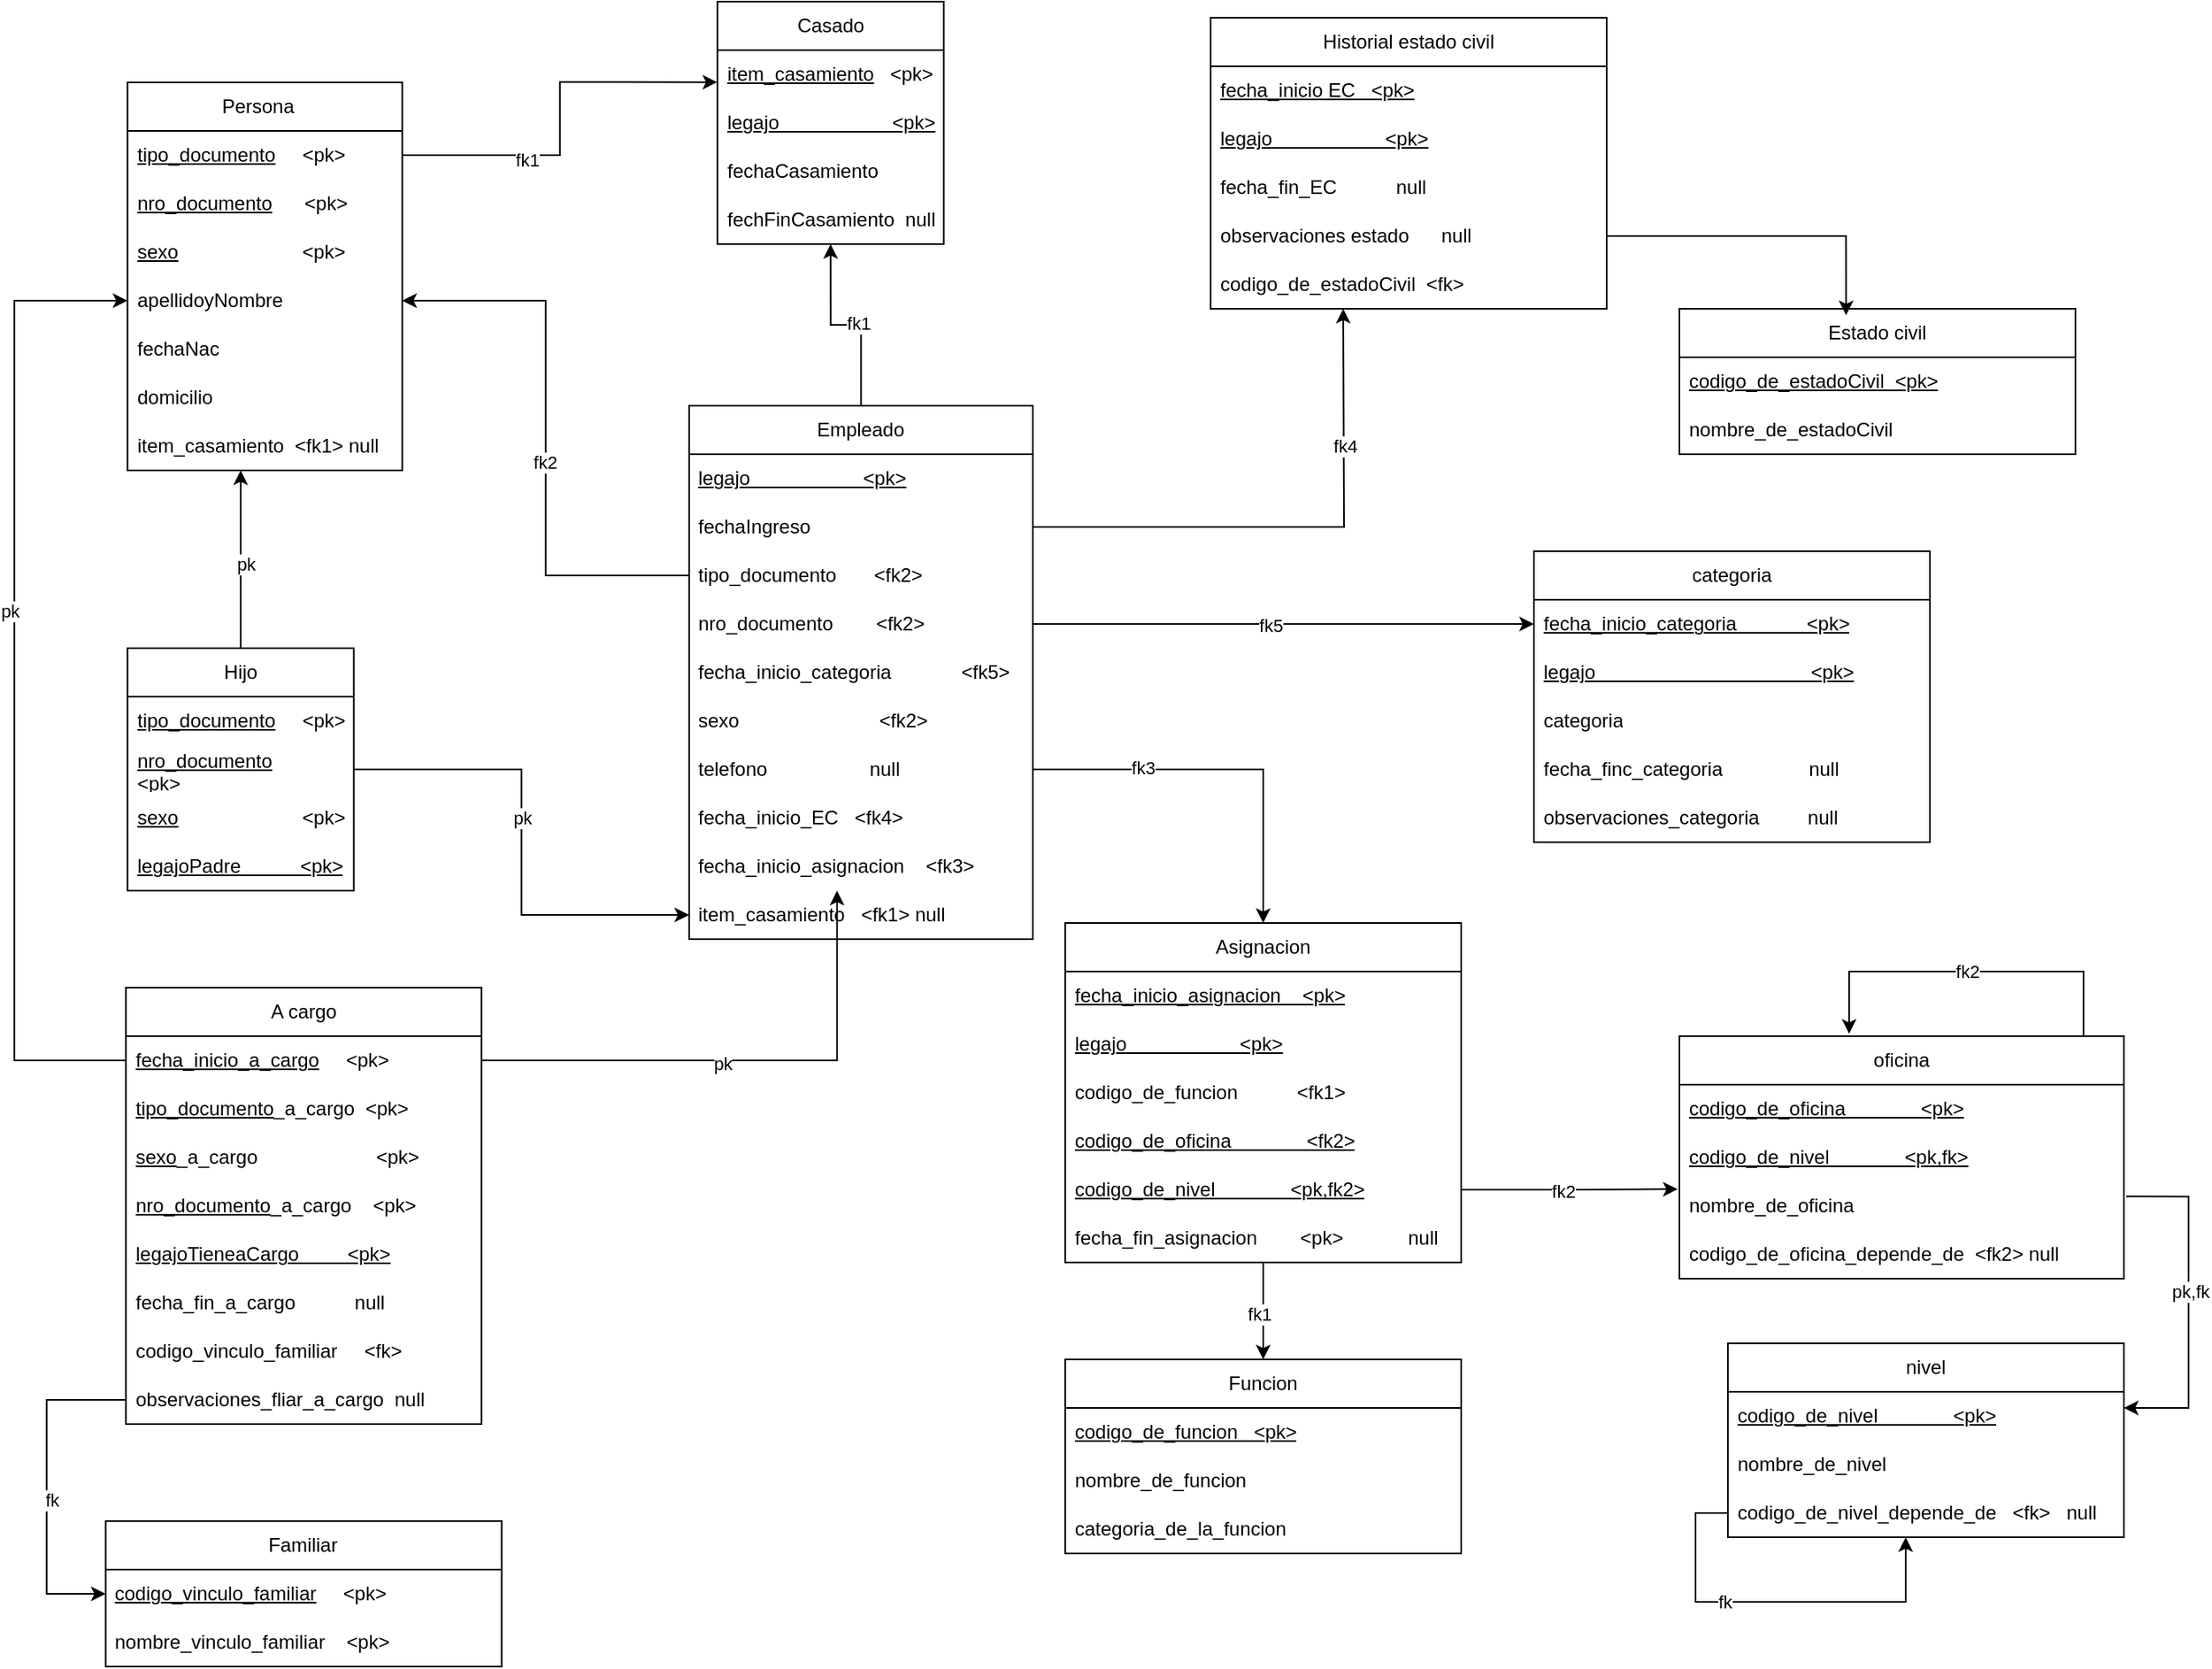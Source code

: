 <mxfile version="24.7.13">
  <diagram name="Page-1" id="v0zXEanvF7a8P_JJK8V0">
    <mxGraphModel dx="2696" dy="929" grid="1" gridSize="10" guides="1" tooltips="1" connect="1" arrows="1" fold="1" page="1" pageScale="1" pageWidth="850" pageHeight="1100" math="0" shadow="0">
      <root>
        <mxCell id="0" />
        <mxCell id="1" parent="0" />
        <mxCell id="VkgcLeewtbt2wePAkzue-2" value="Persona&lt;span style=&quot;white-space: pre;&quot;&gt;&#x9;&lt;/span&gt;" style="swimlane;fontStyle=0;childLayout=stackLayout;horizontal=1;startSize=30;horizontalStack=0;resizeParent=1;resizeParentMax=0;resizeLast=0;collapsible=1;marginBottom=0;whiteSpace=wrap;html=1;" vertex="1" parent="1">
          <mxGeometry x="-720.14" y="80" width="170" height="240" as="geometry" />
        </mxCell>
        <mxCell id="VkgcLeewtbt2wePAkzue-3" value="&lt;u&gt;tipo_documento&lt;/u&gt;&amp;nbsp;&amp;nbsp;&amp;nbsp;&amp;nbsp; &amp;lt;pk&amp;gt;" style="text;strokeColor=none;fillColor=none;align=left;verticalAlign=middle;spacingLeft=4;spacingRight=4;overflow=hidden;points=[[0,0.5],[1,0.5]];portConstraint=eastwest;rotatable=0;whiteSpace=wrap;html=1;" vertex="1" parent="VkgcLeewtbt2wePAkzue-2">
          <mxGeometry y="30" width="170" height="30" as="geometry" />
        </mxCell>
        <mxCell id="VkgcLeewtbt2wePAkzue-4" value="&lt;u&gt;nro_documento&lt;/u&gt;&amp;nbsp;&amp;nbsp;&amp;nbsp;&amp;nbsp;&amp;nbsp; &amp;lt;pk&amp;gt;" style="text;strokeColor=none;fillColor=none;align=left;verticalAlign=middle;spacingLeft=4;spacingRight=4;overflow=hidden;points=[[0,0.5],[1,0.5]];portConstraint=eastwest;rotatable=0;whiteSpace=wrap;html=1;" vertex="1" parent="VkgcLeewtbt2wePAkzue-2">
          <mxGeometry y="60" width="170" height="30" as="geometry" />
        </mxCell>
        <mxCell id="VkgcLeewtbt2wePAkzue-5" value="&lt;u&gt;sexo&lt;/u&gt;&amp;nbsp;&amp;nbsp;&amp;nbsp;&amp;nbsp;&amp;nbsp;&amp;nbsp;&amp;nbsp;&amp;nbsp;&amp;nbsp;&amp;nbsp;&amp;nbsp;&amp;nbsp;&amp;nbsp;&amp;nbsp;&amp;nbsp;&amp;nbsp;&amp;nbsp;&amp;nbsp;&amp;nbsp;&amp;nbsp;&amp;nbsp;&amp;nbsp; &amp;lt;pk&amp;gt;" style="text;strokeColor=none;fillColor=none;align=left;verticalAlign=middle;spacingLeft=4;spacingRight=4;overflow=hidden;points=[[0,0.5],[1,0.5]];portConstraint=eastwest;rotatable=0;whiteSpace=wrap;html=1;" vertex="1" parent="VkgcLeewtbt2wePAkzue-2">
          <mxGeometry y="90" width="170" height="30" as="geometry" />
        </mxCell>
        <mxCell id="VkgcLeewtbt2wePAkzue-6" value="apellidoyNombre" style="text;strokeColor=none;fillColor=none;align=left;verticalAlign=middle;spacingLeft=4;spacingRight=4;overflow=hidden;points=[[0,0.5],[1,0.5]];portConstraint=eastwest;rotatable=0;whiteSpace=wrap;html=1;" vertex="1" parent="VkgcLeewtbt2wePAkzue-2">
          <mxGeometry y="120" width="170" height="30" as="geometry" />
        </mxCell>
        <mxCell id="VkgcLeewtbt2wePAkzue-7" value="fechaNac" style="text;strokeColor=none;fillColor=none;align=left;verticalAlign=middle;spacingLeft=4;spacingRight=4;overflow=hidden;points=[[0,0.5],[1,0.5]];portConstraint=eastwest;rotatable=0;whiteSpace=wrap;html=1;" vertex="1" parent="VkgcLeewtbt2wePAkzue-2">
          <mxGeometry y="150" width="170" height="30" as="geometry" />
        </mxCell>
        <mxCell id="VkgcLeewtbt2wePAkzue-8" value="domicilio" style="text;strokeColor=none;fillColor=none;align=left;verticalAlign=middle;spacingLeft=4;spacingRight=4;overflow=hidden;points=[[0,0.5],[1,0.5]];portConstraint=eastwest;rotatable=0;whiteSpace=wrap;html=1;" vertex="1" parent="VkgcLeewtbt2wePAkzue-2">
          <mxGeometry y="180" width="170" height="30" as="geometry" />
        </mxCell>
        <mxCell id="VkgcLeewtbt2wePAkzue-16" value="item_casamiento&amp;nbsp; &amp;lt;fk1&amp;gt; null" style="text;strokeColor=none;fillColor=none;align=left;verticalAlign=middle;spacingLeft=4;spacingRight=4;overflow=hidden;points=[[0,0.5],[1,0.5]];portConstraint=eastwest;rotatable=0;whiteSpace=wrap;html=1;" vertex="1" parent="VkgcLeewtbt2wePAkzue-2">
          <mxGeometry y="210" width="170" height="30" as="geometry" />
        </mxCell>
        <mxCell id="VkgcLeewtbt2wePAkzue-9" value="Casado" style="swimlane;fontStyle=0;childLayout=stackLayout;horizontal=1;startSize=30;horizontalStack=0;resizeParent=1;resizeParentMax=0;resizeLast=0;collapsible=1;marginBottom=0;whiteSpace=wrap;html=1;" vertex="1" parent="1">
          <mxGeometry x="-355.14" y="30" width="140" height="150" as="geometry" />
        </mxCell>
        <mxCell id="VkgcLeewtbt2wePAkzue-10" value="&lt;u&gt;item_casamiento&lt;/u&gt;&amp;nbsp;&amp;nbsp; &amp;lt;pk&amp;gt;" style="text;strokeColor=none;fillColor=none;align=left;verticalAlign=middle;spacingLeft=4;spacingRight=4;overflow=hidden;points=[[0,0.5],[1,0.5]];portConstraint=eastwest;rotatable=0;whiteSpace=wrap;html=1;" vertex="1" parent="VkgcLeewtbt2wePAkzue-9">
          <mxGeometry y="30" width="140" height="30" as="geometry" />
        </mxCell>
        <mxCell id="VkgcLeewtbt2wePAkzue-49" value="&lt;u&gt;legajo &amp;nbsp; &amp;nbsp; &amp;nbsp; &amp;nbsp; &amp;nbsp; &amp;nbsp; &amp;nbsp; &amp;nbsp; &amp;nbsp; &amp;nbsp; &amp;lt;pk&amp;gt;&lt;/u&gt;" style="text;strokeColor=none;fillColor=none;align=left;verticalAlign=middle;spacingLeft=4;spacingRight=4;overflow=hidden;points=[[0,0.5],[1,0.5]];portConstraint=eastwest;rotatable=0;whiteSpace=wrap;html=1;" vertex="1" parent="VkgcLeewtbt2wePAkzue-9">
          <mxGeometry y="60" width="140" height="30" as="geometry" />
        </mxCell>
        <mxCell id="VkgcLeewtbt2wePAkzue-13" value="fechaCasamiento" style="text;strokeColor=none;fillColor=none;align=left;verticalAlign=middle;spacingLeft=4;spacingRight=4;overflow=hidden;points=[[0,0.5],[1,0.5]];portConstraint=eastwest;rotatable=0;whiteSpace=wrap;html=1;" vertex="1" parent="VkgcLeewtbt2wePAkzue-9">
          <mxGeometry y="90" width="140" height="30" as="geometry" />
        </mxCell>
        <mxCell id="VkgcLeewtbt2wePAkzue-15" value="fechFinCasamiento&amp;nbsp; null" style="text;strokeColor=none;fillColor=none;align=left;verticalAlign=middle;spacingLeft=4;spacingRight=4;overflow=hidden;points=[[0,0.5],[1,0.5]];portConstraint=eastwest;rotatable=0;whiteSpace=wrap;html=1;" vertex="1" parent="VkgcLeewtbt2wePAkzue-9">
          <mxGeometry y="120" width="140" height="30" as="geometry" />
        </mxCell>
        <mxCell id="VkgcLeewtbt2wePAkzue-17" style="edgeStyle=orthogonalEdgeStyle;rounded=0;orthogonalLoop=1;jettySize=auto;html=1;entryX=-0.001;entryY=0.661;entryDx=0;entryDy=0;entryPerimeter=0;" edge="1" parent="1" source="VkgcLeewtbt2wePAkzue-3" target="VkgcLeewtbt2wePAkzue-10">
          <mxGeometry relative="1" as="geometry" />
        </mxCell>
        <mxCell id="VkgcLeewtbt2wePAkzue-18" value="fk1" style="edgeLabel;html=1;align=center;verticalAlign=middle;resizable=0;points=[];" vertex="1" connectable="0" parent="VkgcLeewtbt2wePAkzue-17">
          <mxGeometry x="-0.362" y="-3" relative="1" as="geometry">
            <mxPoint as="offset" />
          </mxGeometry>
        </mxCell>
        <mxCell id="VkgcLeewtbt2wePAkzue-19" value="Empleado" style="swimlane;fontStyle=0;childLayout=stackLayout;horizontal=1;startSize=30;horizontalStack=0;resizeParent=1;resizeParentMax=0;resizeLast=0;collapsible=1;marginBottom=0;whiteSpace=wrap;html=1;" vertex="1" parent="1">
          <mxGeometry x="-372.64" y="280" width="212.64" height="330" as="geometry">
            <mxRectangle x="407.5" y="300" width="90" height="30" as="alternateBounds" />
          </mxGeometry>
        </mxCell>
        <mxCell id="VkgcLeewtbt2wePAkzue-20" value="&lt;u&gt;legajo &amp;nbsp; &amp;nbsp; &amp;nbsp; &amp;nbsp; &amp;nbsp; &amp;nbsp; &amp;nbsp; &amp;nbsp; &amp;nbsp; &amp;nbsp; &amp;lt;pk&amp;gt;&lt;/u&gt;" style="text;strokeColor=none;fillColor=none;align=left;verticalAlign=middle;spacingLeft=4;spacingRight=4;overflow=hidden;points=[[0,0.5],[1,0.5]];portConstraint=eastwest;rotatable=0;whiteSpace=wrap;html=1;" vertex="1" parent="VkgcLeewtbt2wePAkzue-19">
          <mxGeometry y="30" width="212.64" height="30" as="geometry" />
        </mxCell>
        <mxCell id="VkgcLeewtbt2wePAkzue-33" value="fechaIngreso" style="text;strokeColor=none;fillColor=none;align=left;verticalAlign=middle;spacingLeft=4;spacingRight=4;overflow=hidden;points=[[0,0.5],[1,0.5]];portConstraint=eastwest;rotatable=0;whiteSpace=wrap;html=1;" vertex="1" parent="VkgcLeewtbt2wePAkzue-19">
          <mxGeometry y="60" width="212.64" height="30" as="geometry" />
        </mxCell>
        <mxCell id="VkgcLeewtbt2wePAkzue-21" value="tipo_documento&amp;nbsp;&amp;nbsp;&amp;nbsp;&amp;nbsp;&amp;nbsp;&amp;nbsp; &amp;lt;fk2&amp;gt;" style="text;strokeColor=none;fillColor=none;align=left;verticalAlign=middle;spacingLeft=4;spacingRight=4;overflow=hidden;points=[[0,0.5],[1,0.5]];portConstraint=eastwest;rotatable=0;whiteSpace=wrap;html=1;" vertex="1" parent="VkgcLeewtbt2wePAkzue-19">
          <mxGeometry y="90" width="212.64" height="30" as="geometry" />
        </mxCell>
        <mxCell id="VkgcLeewtbt2wePAkzue-34" value="nro_documento&amp;nbsp; &amp;nbsp;&amp;nbsp;&amp;nbsp;&amp;nbsp;&amp;nbsp; &amp;lt;fk2&amp;gt;" style="text;strokeColor=none;fillColor=none;align=left;verticalAlign=middle;spacingLeft=4;spacingRight=4;overflow=hidden;points=[[0,0.5],[1,0.5]];portConstraint=eastwest;rotatable=0;whiteSpace=wrap;html=1;" vertex="1" parent="VkgcLeewtbt2wePAkzue-19">
          <mxGeometry y="120" width="212.64" height="30" as="geometry" />
        </mxCell>
        <mxCell id="VkgcLeewtbt2wePAkzue-111" value="fecha_inicio_categoria&amp;nbsp;&amp;nbsp;&amp;nbsp;&amp;nbsp;&amp;nbsp;&amp;nbsp;&amp;nbsp;&amp;nbsp;&amp;nbsp;&amp;nbsp;&amp;nbsp;&amp;nbsp; &amp;lt;fk5&amp;gt;" style="text;strokeColor=none;fillColor=none;align=left;verticalAlign=middle;spacingLeft=4;spacingRight=4;overflow=hidden;points=[[0,0.5],[1,0.5]];portConstraint=eastwest;rotatable=0;whiteSpace=wrap;html=1;" vertex="1" parent="VkgcLeewtbt2wePAkzue-19">
          <mxGeometry y="150" width="212.64" height="30" as="geometry" />
        </mxCell>
        <mxCell id="VkgcLeewtbt2wePAkzue-35" value="sexo &amp;nbsp; &amp;nbsp; &amp;nbsp; &amp;nbsp; &amp;nbsp; &amp;nbsp; &amp;nbsp; &amp;nbsp; &amp;nbsp; &amp;nbsp; &amp;nbsp;&amp;nbsp;&amp;nbsp;&amp;nbsp; &amp;lt;fk2&amp;gt;" style="text;strokeColor=none;fillColor=none;align=left;verticalAlign=middle;spacingLeft=4;spacingRight=4;overflow=hidden;points=[[0,0.5],[1,0.5]];portConstraint=eastwest;rotatable=0;whiteSpace=wrap;html=1;" vertex="1" parent="VkgcLeewtbt2wePAkzue-19">
          <mxGeometry y="180" width="212.64" height="30" as="geometry" />
        </mxCell>
        <mxCell id="VkgcLeewtbt2wePAkzue-22" value="telefono &amp;nbsp; &amp;nbsp; &amp;nbsp; &amp;nbsp; &amp;nbsp; &amp;nbsp; &amp;nbsp; &amp;nbsp;&amp;nbsp;&amp;nbsp; null" style="text;strokeColor=none;fillColor=none;align=left;verticalAlign=middle;spacingLeft=4;spacingRight=4;overflow=hidden;points=[[0,0.5],[1,0.5]];portConstraint=eastwest;rotatable=0;whiteSpace=wrap;html=1;" vertex="1" parent="VkgcLeewtbt2wePAkzue-19">
          <mxGeometry y="210" width="212.64" height="30" as="geometry" />
        </mxCell>
        <mxCell id="VkgcLeewtbt2wePAkzue-95" value="fecha_inicio_EC &amp;nbsp; &amp;lt;fk4&amp;gt;" style="text;strokeColor=none;fillColor=none;align=left;verticalAlign=middle;spacingLeft=4;spacingRight=4;overflow=hidden;points=[[0,0.5],[1,0.5]];portConstraint=eastwest;rotatable=0;whiteSpace=wrap;html=1;" vertex="1" parent="VkgcLeewtbt2wePAkzue-19">
          <mxGeometry y="240" width="212.64" height="30" as="geometry" />
        </mxCell>
        <mxCell id="VkgcLeewtbt2wePAkzue-77" value="fecha_inicio_asignacion &amp;nbsp;&amp;nbsp; &amp;lt;fk3&amp;gt;" style="text;strokeColor=none;fillColor=none;align=left;verticalAlign=middle;spacingLeft=4;spacingRight=4;overflow=hidden;points=[[0,0.5],[1,0.5]];portConstraint=eastwest;rotatable=0;whiteSpace=wrap;html=1;" vertex="1" parent="VkgcLeewtbt2wePAkzue-19">
          <mxGeometry y="270" width="212.64" height="30" as="geometry" />
        </mxCell>
        <mxCell id="VkgcLeewtbt2wePAkzue-28" value="item_casamiento&amp;nbsp;&amp;nbsp; &amp;lt;fk1&amp;gt; null" style="text;strokeColor=none;fillColor=none;align=left;verticalAlign=middle;spacingLeft=4;spacingRight=4;overflow=hidden;points=[[0,0.5],[1,0.5]];portConstraint=eastwest;rotatable=0;whiteSpace=wrap;html=1;" vertex="1" parent="VkgcLeewtbt2wePAkzue-19">
          <mxGeometry y="300" width="212.64" height="30" as="geometry" />
        </mxCell>
        <mxCell id="VkgcLeewtbt2wePAkzue-27" style="edgeStyle=orthogonalEdgeStyle;rounded=0;orthogonalLoop=1;jettySize=auto;html=1;entryX=0.5;entryY=1;entryDx=0;entryDy=0;entryPerimeter=0;" edge="1" parent="1" source="VkgcLeewtbt2wePAkzue-19" target="VkgcLeewtbt2wePAkzue-15">
          <mxGeometry relative="1" as="geometry" />
        </mxCell>
        <mxCell id="VkgcLeewtbt2wePAkzue-29" value="fk1" style="edgeLabel;html=1;align=center;verticalAlign=middle;resizable=0;points=[];" vertex="1" connectable="0" parent="VkgcLeewtbt2wePAkzue-27">
          <mxGeometry x="-0.127" y="-1" relative="1" as="geometry">
            <mxPoint as="offset" />
          </mxGeometry>
        </mxCell>
        <mxCell id="VkgcLeewtbt2wePAkzue-30" style="edgeStyle=orthogonalEdgeStyle;rounded=0;orthogonalLoop=1;jettySize=auto;html=1;entryX=1;entryY=0.5;entryDx=0;entryDy=0;" edge="1" parent="1" source="VkgcLeewtbt2wePAkzue-21" target="VkgcLeewtbt2wePAkzue-6">
          <mxGeometry relative="1" as="geometry" />
        </mxCell>
        <mxCell id="VkgcLeewtbt2wePAkzue-36" value="fk2" style="edgeLabel;html=1;align=center;verticalAlign=middle;resizable=0;points=[];" vertex="1" connectable="0" parent="VkgcLeewtbt2wePAkzue-30">
          <mxGeometry x="-0.086" y="1" relative="1" as="geometry">
            <mxPoint as="offset" />
          </mxGeometry>
        </mxCell>
        <mxCell id="VkgcLeewtbt2wePAkzue-37" value="Hijo" style="swimlane;fontStyle=0;childLayout=stackLayout;horizontal=1;startSize=30;horizontalStack=0;resizeParent=1;resizeParentMax=0;resizeLast=0;collapsible=1;marginBottom=0;whiteSpace=wrap;html=1;" vertex="1" parent="1">
          <mxGeometry x="-720.14" y="430" width="140" height="150" as="geometry" />
        </mxCell>
        <mxCell id="VkgcLeewtbt2wePAkzue-42" value="&lt;u&gt;tipo_documento&lt;/u&gt;&amp;nbsp;&amp;nbsp;&amp;nbsp;&amp;nbsp; &amp;lt;pk&amp;gt;" style="text;strokeColor=none;fillColor=none;align=left;verticalAlign=middle;spacingLeft=4;spacingRight=4;overflow=hidden;points=[[0,0.5],[1,0.5]];portConstraint=eastwest;rotatable=0;whiteSpace=wrap;html=1;" vertex="1" parent="VkgcLeewtbt2wePAkzue-37">
          <mxGeometry y="30" width="140" height="30" as="geometry" />
        </mxCell>
        <mxCell id="VkgcLeewtbt2wePAkzue-43" value="&lt;u&gt;nro_documento&lt;/u&gt;&amp;nbsp;&amp;nbsp;&amp;nbsp;&amp;nbsp;&amp;nbsp; &amp;lt;pk&amp;gt;" style="text;strokeColor=none;fillColor=none;align=left;verticalAlign=middle;spacingLeft=4;spacingRight=4;overflow=hidden;points=[[0,0.5],[1,0.5]];portConstraint=eastwest;rotatable=0;whiteSpace=wrap;html=1;" vertex="1" parent="VkgcLeewtbt2wePAkzue-37">
          <mxGeometry y="60" width="140" height="30" as="geometry" />
        </mxCell>
        <mxCell id="VkgcLeewtbt2wePAkzue-44" value="&lt;u&gt;sexo&lt;/u&gt;&amp;nbsp;&amp;nbsp;&amp;nbsp;&amp;nbsp;&amp;nbsp;&amp;nbsp;&amp;nbsp;&amp;nbsp;&amp;nbsp;&amp;nbsp;&amp;nbsp;&amp;nbsp;&amp;nbsp;&amp;nbsp;&amp;nbsp;&amp;nbsp;&amp;nbsp;&amp;nbsp;&amp;nbsp;&amp;nbsp;&amp;nbsp;&amp;nbsp; &amp;lt;pk&amp;gt;" style="text;strokeColor=none;fillColor=none;align=left;verticalAlign=middle;spacingLeft=4;spacingRight=4;overflow=hidden;points=[[0,0.5],[1,0.5]];portConstraint=eastwest;rotatable=0;whiteSpace=wrap;html=1;" vertex="1" parent="VkgcLeewtbt2wePAkzue-37">
          <mxGeometry y="90" width="140" height="30" as="geometry" />
        </mxCell>
        <mxCell id="VkgcLeewtbt2wePAkzue-41" value="&lt;u&gt;legajoPadre&amp;nbsp; &amp;nbsp; &amp;nbsp; &amp;nbsp;&amp;nbsp; &amp;nbsp; &amp;lt;pk&amp;gt;&lt;/u&gt;" style="text;strokeColor=none;fillColor=none;align=left;verticalAlign=middle;spacingLeft=4;spacingRight=4;overflow=hidden;points=[[0,0.5],[1,0.5]];portConstraint=eastwest;rotatable=0;whiteSpace=wrap;html=1;" vertex="1" parent="VkgcLeewtbt2wePAkzue-37">
          <mxGeometry y="120" width="140" height="30" as="geometry" />
        </mxCell>
        <mxCell id="VkgcLeewtbt2wePAkzue-45" style="edgeStyle=orthogonalEdgeStyle;rounded=0;orthogonalLoop=1;jettySize=auto;html=1;entryX=0.412;entryY=1;entryDx=0;entryDy=0;entryPerimeter=0;" edge="1" parent="1" source="VkgcLeewtbt2wePAkzue-37" target="VkgcLeewtbt2wePAkzue-16">
          <mxGeometry relative="1" as="geometry" />
        </mxCell>
        <mxCell id="VkgcLeewtbt2wePAkzue-48" value="pk" style="edgeLabel;html=1;align=center;verticalAlign=middle;resizable=0;points=[];" vertex="1" connectable="0" parent="VkgcLeewtbt2wePAkzue-45">
          <mxGeometry x="-0.05" y="-3" relative="1" as="geometry">
            <mxPoint as="offset" />
          </mxGeometry>
        </mxCell>
        <mxCell id="VkgcLeewtbt2wePAkzue-46" style="edgeStyle=orthogonalEdgeStyle;rounded=0;orthogonalLoop=1;jettySize=auto;html=1;entryX=0;entryY=0.5;entryDx=0;entryDy=0;" edge="1" parent="1" source="VkgcLeewtbt2wePAkzue-43" target="VkgcLeewtbt2wePAkzue-28">
          <mxGeometry relative="1" as="geometry" />
        </mxCell>
        <mxCell id="VkgcLeewtbt2wePAkzue-47" value="pk" style="edgeLabel;html=1;align=center;verticalAlign=middle;resizable=0;points=[];" vertex="1" connectable="0" parent="VkgcLeewtbt2wePAkzue-46">
          <mxGeometry x="-0.102" relative="1" as="geometry">
            <mxPoint as="offset" />
          </mxGeometry>
        </mxCell>
        <mxCell id="VkgcLeewtbt2wePAkzue-50" value="A cargo" style="swimlane;fontStyle=0;childLayout=stackLayout;horizontal=1;startSize=30;horizontalStack=0;resizeParent=1;resizeParentMax=0;resizeLast=0;collapsible=1;marginBottom=0;whiteSpace=wrap;html=1;" vertex="1" parent="1">
          <mxGeometry x="-721.14" y="640" width="220" height="270" as="geometry" />
        </mxCell>
        <mxCell id="VkgcLeewtbt2wePAkzue-51" value="&lt;u&gt;fecha_inicio_a_cargo&lt;/u&gt;&amp;nbsp;&amp;nbsp;&amp;nbsp;&amp;nbsp; &amp;lt;pk&amp;gt;" style="text;strokeColor=none;fillColor=none;align=left;verticalAlign=middle;spacingLeft=4;spacingRight=4;overflow=hidden;points=[[0,0.5],[1,0.5]];portConstraint=eastwest;rotatable=0;whiteSpace=wrap;html=1;" vertex="1" parent="VkgcLeewtbt2wePAkzue-50">
          <mxGeometry y="30" width="220" height="30" as="geometry" />
        </mxCell>
        <mxCell id="VkgcLeewtbt2wePAkzue-55" value="&lt;u&gt;tipo_documento&lt;/u&gt;_a_cargo&amp;nbsp; &amp;lt;pk&amp;gt;" style="text;strokeColor=none;fillColor=none;align=left;verticalAlign=middle;spacingLeft=4;spacingRight=4;overflow=hidden;points=[[0,0.5],[1,0.5]];portConstraint=eastwest;rotatable=0;whiteSpace=wrap;html=1;" vertex="1" parent="VkgcLeewtbt2wePAkzue-50">
          <mxGeometry y="60" width="220" height="30" as="geometry" />
        </mxCell>
        <mxCell id="VkgcLeewtbt2wePAkzue-57" value="&lt;u&gt;sexo&lt;/u&gt;_a_cargo&amp;nbsp;&amp;nbsp;&amp;nbsp;&amp;nbsp;&amp;nbsp;&amp;nbsp;&amp;nbsp;&amp;nbsp;&amp;nbsp;&amp;nbsp;&amp;nbsp;&amp;nbsp;&amp;nbsp;&amp;nbsp;&amp;nbsp;&amp;nbsp;&amp;nbsp;&amp;nbsp;&amp;nbsp;&amp;nbsp;&amp;nbsp; &amp;lt;pk&amp;gt;" style="text;strokeColor=none;fillColor=none;align=left;verticalAlign=middle;spacingLeft=4;spacingRight=4;overflow=hidden;points=[[0,0.5],[1,0.5]];portConstraint=eastwest;rotatable=0;whiteSpace=wrap;html=1;" vertex="1" parent="VkgcLeewtbt2wePAkzue-50">
          <mxGeometry y="90" width="220" height="30" as="geometry" />
        </mxCell>
        <mxCell id="VkgcLeewtbt2wePAkzue-56" value="&lt;u&gt;nro_documento&lt;/u&gt;_a_cargo&amp;nbsp;&amp;nbsp;&amp;nbsp; &amp;lt;pk&amp;gt;" style="text;strokeColor=none;fillColor=none;align=left;verticalAlign=middle;spacingLeft=4;spacingRight=4;overflow=hidden;points=[[0,0.5],[1,0.5]];portConstraint=eastwest;rotatable=0;whiteSpace=wrap;html=1;" vertex="1" parent="VkgcLeewtbt2wePAkzue-50">
          <mxGeometry y="120" width="220" height="30" as="geometry" />
        </mxCell>
        <mxCell id="VkgcLeewtbt2wePAkzue-61" value="&lt;u&gt;legajoTieneaCargo&amp;nbsp;&amp;nbsp; &amp;nbsp; &amp;nbsp; &amp;nbsp; &amp;lt;pk&amp;gt;&lt;/u&gt;" style="text;strokeColor=none;fillColor=none;align=left;verticalAlign=middle;spacingLeft=4;spacingRight=4;overflow=hidden;points=[[0,0.5],[1,0.5]];portConstraint=eastwest;rotatable=0;whiteSpace=wrap;html=1;" vertex="1" parent="VkgcLeewtbt2wePAkzue-50">
          <mxGeometry y="150" width="220" height="30" as="geometry" />
        </mxCell>
        <mxCell id="VkgcLeewtbt2wePAkzue-53" value="fecha_fin_a_cargo&amp;nbsp;&amp;nbsp;&amp;nbsp;&amp;nbsp;&amp;nbsp;&amp;nbsp;&amp;nbsp;&amp;nbsp;&amp;nbsp;&amp;nbsp; null" style="text;strokeColor=none;fillColor=none;align=left;verticalAlign=middle;spacingLeft=4;spacingRight=4;overflow=hidden;points=[[0,0.5],[1,0.5]];portConstraint=eastwest;rotatable=0;whiteSpace=wrap;html=1;" vertex="1" parent="VkgcLeewtbt2wePAkzue-50">
          <mxGeometry y="180" width="220" height="30" as="geometry" />
        </mxCell>
        <mxCell id="VkgcLeewtbt2wePAkzue-69" value="codigo_vinculo_familiar &amp;nbsp;&amp;nbsp;&amp;nbsp; &amp;lt;fk&amp;gt;" style="text;strokeColor=none;fillColor=none;align=left;verticalAlign=middle;spacingLeft=4;spacingRight=4;overflow=hidden;points=[[0,0.5],[1,0.5]];portConstraint=eastwest;rotatable=0;whiteSpace=wrap;html=1;" vertex="1" parent="VkgcLeewtbt2wePAkzue-50">
          <mxGeometry y="210" width="220" height="30" as="geometry" />
        </mxCell>
        <mxCell id="VkgcLeewtbt2wePAkzue-54" value="observaciones_fliar_a_cargo&amp;nbsp; null" style="text;strokeColor=none;fillColor=none;align=left;verticalAlign=middle;spacingLeft=4;spacingRight=4;overflow=hidden;points=[[0,0.5],[1,0.5]];portConstraint=eastwest;rotatable=0;whiteSpace=wrap;html=1;" vertex="1" parent="VkgcLeewtbt2wePAkzue-50">
          <mxGeometry y="240" width="220" height="30" as="geometry" />
        </mxCell>
        <mxCell id="VkgcLeewtbt2wePAkzue-58" style="edgeStyle=orthogonalEdgeStyle;rounded=0;orthogonalLoop=1;jettySize=auto;html=1;entryX=0;entryY=0.5;entryDx=0;entryDy=0;" edge="1" parent="1" source="VkgcLeewtbt2wePAkzue-51" target="VkgcLeewtbt2wePAkzue-6">
          <mxGeometry relative="1" as="geometry">
            <Array as="points">
              <mxPoint x="-790.14" y="685" />
              <mxPoint x="-790.14" y="215" />
            </Array>
          </mxGeometry>
        </mxCell>
        <mxCell id="VkgcLeewtbt2wePAkzue-59" value="pk" style="edgeLabel;html=1;align=center;verticalAlign=middle;resizable=0;points=[];" vertex="1" connectable="0" parent="VkgcLeewtbt2wePAkzue-58">
          <mxGeometry x="0.141" y="3" relative="1" as="geometry">
            <mxPoint as="offset" />
          </mxGeometry>
        </mxCell>
        <mxCell id="VkgcLeewtbt2wePAkzue-63" value="Familiar" style="swimlane;fontStyle=0;childLayout=stackLayout;horizontal=1;startSize=30;horizontalStack=0;resizeParent=1;resizeParentMax=0;resizeLast=0;collapsible=1;marginBottom=0;whiteSpace=wrap;html=1;" vertex="1" parent="1">
          <mxGeometry x="-733.64" y="970" width="245" height="90" as="geometry" />
        </mxCell>
        <mxCell id="VkgcLeewtbt2wePAkzue-68" value="&lt;u&gt;codigo_vinculo_familiar&lt;/u&gt; &amp;nbsp;&amp;nbsp;&amp;nbsp; &amp;lt;pk&amp;gt;" style="text;strokeColor=none;fillColor=none;align=left;verticalAlign=middle;spacingLeft=4;spacingRight=4;overflow=hidden;points=[[0,0.5],[1,0.5]];portConstraint=eastwest;rotatable=0;whiteSpace=wrap;html=1;" vertex="1" parent="VkgcLeewtbt2wePAkzue-63">
          <mxGeometry y="30" width="245" height="30" as="geometry" />
        </mxCell>
        <mxCell id="VkgcLeewtbt2wePAkzue-64" value="nombre_vinculo_familiar &amp;nbsp;&amp;nbsp; &amp;lt;pk&amp;gt;" style="text;strokeColor=none;fillColor=none;align=left;verticalAlign=middle;spacingLeft=4;spacingRight=4;overflow=hidden;points=[[0,0.5],[1,0.5]];portConstraint=eastwest;rotatable=0;whiteSpace=wrap;html=1;" vertex="1" parent="VkgcLeewtbt2wePAkzue-63">
          <mxGeometry y="60" width="245" height="30" as="geometry" />
        </mxCell>
        <mxCell id="VkgcLeewtbt2wePAkzue-70" style="edgeStyle=orthogonalEdgeStyle;rounded=0;orthogonalLoop=1;jettySize=auto;html=1;entryX=0;entryY=0.5;entryDx=0;entryDy=0;" edge="1" parent="1" source="VkgcLeewtbt2wePAkzue-54" target="VkgcLeewtbt2wePAkzue-68">
          <mxGeometry relative="1" as="geometry">
            <Array as="points">
              <mxPoint x="-770.14" y="895" />
              <mxPoint x="-770.14" y="1015" />
            </Array>
          </mxGeometry>
        </mxCell>
        <mxCell id="VkgcLeewtbt2wePAkzue-71" value="fk" style="edgeLabel;html=1;align=center;verticalAlign=middle;resizable=0;points=[];" vertex="1" connectable="0" parent="VkgcLeewtbt2wePAkzue-70">
          <mxGeometry x="0.08" y="3" relative="1" as="geometry">
            <mxPoint as="offset" />
          </mxGeometry>
        </mxCell>
        <mxCell id="VkgcLeewtbt2wePAkzue-72" value="Asignacion" style="swimlane;fontStyle=0;childLayout=stackLayout;horizontal=1;startSize=30;horizontalStack=0;resizeParent=1;resizeParentMax=0;resizeLast=0;collapsible=1;marginBottom=0;whiteSpace=wrap;html=1;" vertex="1" parent="1">
          <mxGeometry x="-140" y="600" width="245" height="210" as="geometry" />
        </mxCell>
        <mxCell id="VkgcLeewtbt2wePAkzue-73" value="&lt;u&gt;fecha_inicio_asignacion &amp;nbsp;&amp;nbsp; &amp;lt;pk&amp;gt;&lt;/u&gt;" style="text;strokeColor=none;fillColor=none;align=left;verticalAlign=middle;spacingLeft=4;spacingRight=4;overflow=hidden;points=[[0,0.5],[1,0.5]];portConstraint=eastwest;rotatable=0;whiteSpace=wrap;html=1;" vertex="1" parent="VkgcLeewtbt2wePAkzue-72">
          <mxGeometry y="30" width="245" height="30" as="geometry" />
        </mxCell>
        <mxCell id="VkgcLeewtbt2wePAkzue-78" value="&lt;u&gt;legajo &amp;nbsp; &amp;nbsp; &amp;nbsp; &amp;nbsp; &amp;nbsp; &amp;nbsp; &amp;nbsp; &amp;nbsp; &amp;nbsp; &amp;nbsp; &amp;lt;pk&amp;gt;&lt;/u&gt;" style="text;strokeColor=none;fillColor=none;align=left;verticalAlign=middle;spacingLeft=4;spacingRight=4;overflow=hidden;points=[[0,0.5],[1,0.5]];portConstraint=eastwest;rotatable=0;whiteSpace=wrap;html=1;" vertex="1" parent="VkgcLeewtbt2wePAkzue-72">
          <mxGeometry y="60" width="245" height="30" as="geometry" />
        </mxCell>
        <mxCell id="VkgcLeewtbt2wePAkzue-88" value="codigo_de_funcion &amp;nbsp;&amp;nbsp;&amp;nbsp;&amp;nbsp;&amp;nbsp;&amp;nbsp;&amp;nbsp;&amp;nbsp;&amp;nbsp; &amp;lt;fk1&amp;gt;" style="text;strokeColor=none;fillColor=none;align=left;verticalAlign=middle;spacingLeft=4;spacingRight=4;overflow=hidden;points=[[0,0.5],[1,0.5]];portConstraint=eastwest;rotatable=0;whiteSpace=wrap;html=1;" vertex="1" parent="VkgcLeewtbt2wePAkzue-72">
          <mxGeometry y="90" width="245" height="30" as="geometry" />
        </mxCell>
        <mxCell id="VkgcLeewtbt2wePAkzue-129" value="&lt;u&gt;codigo_de_oficina&amp;nbsp;&amp;nbsp;&amp;nbsp;&amp;nbsp;&amp;nbsp;&amp;nbsp;&amp;nbsp;&amp;nbsp;&amp;nbsp;&amp;nbsp;&amp;nbsp;&amp;nbsp;&amp;nbsp; &amp;lt;fk2&amp;gt;&lt;br&gt;&lt;/u&gt;" style="text;strokeColor=none;fillColor=none;align=left;verticalAlign=middle;spacingLeft=4;spacingRight=4;overflow=hidden;points=[[0,0.5],[1,0.5]];portConstraint=eastwest;rotatable=0;whiteSpace=wrap;html=1;" vertex="1" parent="VkgcLeewtbt2wePAkzue-72">
          <mxGeometry y="120" width="245" height="30" as="geometry" />
        </mxCell>
        <mxCell id="VkgcLeewtbt2wePAkzue-130" value="&lt;u&gt;codigo_de_nivel &amp;nbsp;&amp;nbsp;&amp;nbsp;&amp;nbsp;&amp;nbsp;&amp;nbsp;&amp;nbsp;&amp;nbsp;&amp;nbsp;&amp;nbsp;&amp;nbsp;&amp;nbsp; &amp;lt;pk,fk2&amp;gt;&lt;br&gt;&lt;/u&gt;" style="text;strokeColor=none;fillColor=none;align=left;verticalAlign=middle;spacingLeft=4;spacingRight=4;overflow=hidden;points=[[0,0.5],[1,0.5]];portConstraint=eastwest;rotatable=0;whiteSpace=wrap;html=1;" vertex="1" parent="VkgcLeewtbt2wePAkzue-72">
          <mxGeometry y="150" width="245" height="30" as="geometry" />
        </mxCell>
        <mxCell id="VkgcLeewtbt2wePAkzue-74" value="fecha_fin_asignacion &amp;nbsp; &amp;nbsp; &amp;nbsp;&amp;nbsp; &amp;lt;pk&amp;gt;&amp;nbsp;&amp;nbsp;&amp;nbsp;&amp;nbsp;&amp;nbsp;&amp;nbsp;&amp;nbsp;&amp;nbsp;&amp;nbsp;&amp;nbsp;&amp;nbsp; null" style="text;strokeColor=none;fillColor=none;align=left;verticalAlign=middle;spacingLeft=4;spacingRight=4;overflow=hidden;points=[[0,0.5],[1,0.5]];portConstraint=eastwest;rotatable=0;whiteSpace=wrap;html=1;" vertex="1" parent="VkgcLeewtbt2wePAkzue-72">
          <mxGeometry y="180" width="245" height="30" as="geometry" />
        </mxCell>
        <mxCell id="VkgcLeewtbt2wePAkzue-75" style="edgeStyle=orthogonalEdgeStyle;rounded=0;orthogonalLoop=1;jettySize=auto;html=1;" edge="1" parent="1" source="VkgcLeewtbt2wePAkzue-22" target="VkgcLeewtbt2wePAkzue-72">
          <mxGeometry relative="1" as="geometry" />
        </mxCell>
        <mxCell id="VkgcLeewtbt2wePAkzue-76" value="fk3" style="edgeLabel;html=1;align=center;verticalAlign=middle;resizable=0;points=[];" vertex="1" connectable="0" parent="VkgcLeewtbt2wePAkzue-75">
          <mxGeometry x="-0.423" y="1" relative="1" as="geometry">
            <mxPoint x="-1" as="offset" />
          </mxGeometry>
        </mxCell>
        <mxCell id="VkgcLeewtbt2wePAkzue-80" value="Funcion" style="swimlane;fontStyle=0;childLayout=stackLayout;horizontal=1;startSize=30;horizontalStack=0;resizeParent=1;resizeParentMax=0;resizeLast=0;collapsible=1;marginBottom=0;whiteSpace=wrap;html=1;" vertex="1" parent="1">
          <mxGeometry x="-140" y="870" width="245" height="120" as="geometry" />
        </mxCell>
        <mxCell id="VkgcLeewtbt2wePAkzue-81" value="&lt;u&gt;codigo_de_funcion &amp;nbsp; &amp;lt;pk&amp;gt;&lt;/u&gt;" style="text;strokeColor=none;fillColor=none;align=left;verticalAlign=middle;spacingLeft=4;spacingRight=4;overflow=hidden;points=[[0,0.5],[1,0.5]];portConstraint=eastwest;rotatable=0;whiteSpace=wrap;html=1;" vertex="1" parent="VkgcLeewtbt2wePAkzue-80">
          <mxGeometry y="30" width="245" height="30" as="geometry" />
        </mxCell>
        <mxCell id="VkgcLeewtbt2wePAkzue-83" value="nombre_de_funcion &amp;nbsp; &amp;nbsp; &amp;nbsp;&amp;nbsp; " style="text;strokeColor=none;fillColor=none;align=left;verticalAlign=middle;spacingLeft=4;spacingRight=4;overflow=hidden;points=[[0,0.5],[1,0.5]];portConstraint=eastwest;rotatable=0;whiteSpace=wrap;html=1;" vertex="1" parent="VkgcLeewtbt2wePAkzue-80">
          <mxGeometry y="60" width="245" height="30" as="geometry" />
        </mxCell>
        <mxCell id="VkgcLeewtbt2wePAkzue-84" value="categoria_de_la_funcion" style="text;strokeColor=none;fillColor=none;align=left;verticalAlign=middle;spacingLeft=4;spacingRight=4;overflow=hidden;points=[[0,0.5],[1,0.5]];portConstraint=eastwest;rotatable=0;whiteSpace=wrap;html=1;" vertex="1" parent="VkgcLeewtbt2wePAkzue-80">
          <mxGeometry y="90" width="245" height="30" as="geometry" />
        </mxCell>
        <mxCell id="VkgcLeewtbt2wePAkzue-89" style="edgeStyle=orthogonalEdgeStyle;rounded=0;orthogonalLoop=1;jettySize=auto;html=1;entryX=0.5;entryY=0;entryDx=0;entryDy=0;" edge="1" parent="1" source="VkgcLeewtbt2wePAkzue-72" target="VkgcLeewtbt2wePAkzue-80">
          <mxGeometry relative="1" as="geometry" />
        </mxCell>
        <mxCell id="VkgcLeewtbt2wePAkzue-90" value="fk1" style="edgeLabel;html=1;align=center;verticalAlign=middle;resizable=0;points=[];" vertex="1" connectable="0" parent="VkgcLeewtbt2wePAkzue-89">
          <mxGeometry x="0.067" y="-3" relative="1" as="geometry">
            <mxPoint as="offset" />
          </mxGeometry>
        </mxCell>
        <mxCell id="VkgcLeewtbt2wePAkzue-91" value="Historial estado civil" style="swimlane;fontStyle=0;childLayout=stackLayout;horizontal=1;startSize=30;horizontalStack=0;resizeParent=1;resizeParentMax=0;resizeLast=0;collapsible=1;marginBottom=0;whiteSpace=wrap;html=1;" vertex="1" parent="1">
          <mxGeometry x="-50" y="40" width="245" height="180" as="geometry" />
        </mxCell>
        <mxCell id="VkgcLeewtbt2wePAkzue-92" value="&lt;u&gt;fecha_inicio EC &amp;nbsp; &amp;lt;pk&amp;gt;&lt;/u&gt;" style="text;strokeColor=none;fillColor=none;align=left;verticalAlign=middle;spacingLeft=4;spacingRight=4;overflow=hidden;points=[[0,0.5],[1,0.5]];portConstraint=eastwest;rotatable=0;whiteSpace=wrap;html=1;" vertex="1" parent="VkgcLeewtbt2wePAkzue-91">
          <mxGeometry y="30" width="245" height="30" as="geometry" />
        </mxCell>
        <mxCell id="VkgcLeewtbt2wePAkzue-98" value="&lt;u&gt;legajo &amp;nbsp; &amp;nbsp; &amp;nbsp; &amp;nbsp; &amp;nbsp; &amp;nbsp; &amp;nbsp; &amp;nbsp; &amp;nbsp; &amp;nbsp; &amp;lt;pk&amp;gt;&lt;/u&gt;" style="text;strokeColor=none;fillColor=none;align=left;verticalAlign=middle;spacingLeft=4;spacingRight=4;overflow=hidden;points=[[0,0.5],[1,0.5]];portConstraint=eastwest;rotatable=0;whiteSpace=wrap;html=1;" vertex="1" parent="VkgcLeewtbt2wePAkzue-91">
          <mxGeometry y="60" width="245" height="30" as="geometry" />
        </mxCell>
        <mxCell id="VkgcLeewtbt2wePAkzue-93" value="fecha_fin_EC&amp;nbsp;&amp;nbsp;&amp;nbsp;&amp;nbsp;&amp;nbsp;&amp;nbsp;&amp;nbsp;&amp;nbsp;&amp;nbsp;&amp;nbsp; null" style="text;strokeColor=none;fillColor=none;align=left;verticalAlign=middle;spacingLeft=4;spacingRight=4;overflow=hidden;points=[[0,0.5],[1,0.5]];portConstraint=eastwest;rotatable=0;whiteSpace=wrap;html=1;" vertex="1" parent="VkgcLeewtbt2wePAkzue-91">
          <mxGeometry y="90" width="245" height="30" as="geometry" />
        </mxCell>
        <mxCell id="VkgcLeewtbt2wePAkzue-94" value="&lt;div&gt;observaciones estado&amp;nbsp;&amp;nbsp;&amp;nbsp;&amp;nbsp;&amp;nbsp; null&lt;/div&gt;" style="text;strokeColor=none;fillColor=none;align=left;verticalAlign=middle;spacingLeft=4;spacingRight=4;overflow=hidden;points=[[0,0.5],[1,0.5]];portConstraint=eastwest;rotatable=0;whiteSpace=wrap;html=1;" vertex="1" parent="VkgcLeewtbt2wePAkzue-91">
          <mxGeometry y="120" width="245" height="30" as="geometry" />
        </mxCell>
        <mxCell id="VkgcLeewtbt2wePAkzue-103" value="codigo_de_estadoCivil&amp;nbsp; &amp;lt;fk&amp;gt;" style="text;strokeColor=none;fillColor=none;align=left;verticalAlign=middle;spacingLeft=4;spacingRight=4;overflow=hidden;points=[[0,0.5],[1,0.5]];portConstraint=eastwest;rotatable=0;whiteSpace=wrap;html=1;" vertex="1" parent="VkgcLeewtbt2wePAkzue-91">
          <mxGeometry y="150" width="245" height="30" as="geometry" />
        </mxCell>
        <mxCell id="VkgcLeewtbt2wePAkzue-96" style="edgeStyle=orthogonalEdgeStyle;rounded=0;orthogonalLoop=1;jettySize=auto;html=1;" edge="1" parent="1" source="VkgcLeewtbt2wePAkzue-33">
          <mxGeometry relative="1" as="geometry">
            <mxPoint x="32" y="220" as="targetPoint" />
          </mxGeometry>
        </mxCell>
        <mxCell id="VkgcLeewtbt2wePAkzue-97" value="fk4" style="edgeLabel;html=1;align=center;verticalAlign=middle;resizable=0;points=[];" vertex="1" connectable="0" parent="VkgcLeewtbt2wePAkzue-96">
          <mxGeometry x="0.483" relative="1" as="geometry">
            <mxPoint as="offset" />
          </mxGeometry>
        </mxCell>
        <mxCell id="VkgcLeewtbt2wePAkzue-99" value="Estado civil" style="swimlane;fontStyle=0;childLayout=stackLayout;horizontal=1;startSize=30;horizontalStack=0;resizeParent=1;resizeParentMax=0;resizeLast=0;collapsible=1;marginBottom=0;whiteSpace=wrap;html=1;" vertex="1" parent="1">
          <mxGeometry x="240" y="220" width="245" height="90" as="geometry" />
        </mxCell>
        <mxCell id="VkgcLeewtbt2wePAkzue-100" value="&lt;u&gt;codigo_de_estadoCivil&amp;nbsp; &amp;lt;pk&amp;gt;&lt;/u&gt;" style="text;strokeColor=none;fillColor=none;align=left;verticalAlign=middle;spacingLeft=4;spacingRight=4;overflow=hidden;points=[[0,0.5],[1,0.5]];portConstraint=eastwest;rotatable=0;whiteSpace=wrap;html=1;" vertex="1" parent="VkgcLeewtbt2wePAkzue-99">
          <mxGeometry y="30" width="245" height="30" as="geometry" />
        </mxCell>
        <mxCell id="VkgcLeewtbt2wePAkzue-101" value="nombre_de_estadoCivil" style="text;strokeColor=none;fillColor=none;align=left;verticalAlign=middle;spacingLeft=4;spacingRight=4;overflow=hidden;points=[[0,0.5],[1,0.5]];portConstraint=eastwest;rotatable=0;whiteSpace=wrap;html=1;" vertex="1" parent="VkgcLeewtbt2wePAkzue-99">
          <mxGeometry y="60" width="245" height="30" as="geometry" />
        </mxCell>
        <mxCell id="VkgcLeewtbt2wePAkzue-104" style="edgeStyle=orthogonalEdgeStyle;rounded=0;orthogonalLoop=1;jettySize=auto;html=1;entryX=0.421;entryY=0.044;entryDx=0;entryDy=0;entryPerimeter=0;" edge="1" parent="1" source="VkgcLeewtbt2wePAkzue-94" target="VkgcLeewtbt2wePAkzue-99">
          <mxGeometry relative="1" as="geometry" />
        </mxCell>
        <mxCell id="VkgcLeewtbt2wePAkzue-60" style="edgeStyle=orthogonalEdgeStyle;rounded=0;orthogonalLoop=1;jettySize=auto;html=1;" edge="1" parent="1" source="VkgcLeewtbt2wePAkzue-51">
          <mxGeometry relative="1" as="geometry">
            <mxPoint x="-281" y="580" as="targetPoint" />
            <Array as="points">
              <mxPoint x="-281.14" y="685" />
              <mxPoint x="-281.14" y="580" />
            </Array>
          </mxGeometry>
        </mxCell>
        <mxCell id="VkgcLeewtbt2wePAkzue-62" value="pk" style="edgeLabel;html=1;align=center;verticalAlign=middle;resizable=0;points=[];" vertex="1" connectable="0" parent="VkgcLeewtbt2wePAkzue-60">
          <mxGeometry x="-0.084" y="-2" relative="1" as="geometry">
            <mxPoint as="offset" />
          </mxGeometry>
        </mxCell>
        <mxCell id="VkgcLeewtbt2wePAkzue-105" value="categoria" style="swimlane;fontStyle=0;childLayout=stackLayout;horizontal=1;startSize=30;horizontalStack=0;resizeParent=1;resizeParentMax=0;resizeLast=0;collapsible=1;marginBottom=0;whiteSpace=wrap;html=1;" vertex="1" parent="1">
          <mxGeometry x="150" y="370" width="245" height="180" as="geometry" />
        </mxCell>
        <mxCell id="VkgcLeewtbt2wePAkzue-106" value="&lt;u&gt;fecha_inicio_categoria&amp;nbsp;&amp;nbsp;&amp;nbsp;&amp;nbsp;&amp;nbsp;&amp;nbsp;&amp;nbsp;&amp;nbsp;&amp;nbsp;&amp;nbsp;&amp;nbsp;&amp;nbsp; &amp;lt;pk&amp;gt;&lt;/u&gt;" style="text;strokeColor=none;fillColor=none;align=left;verticalAlign=middle;spacingLeft=4;spacingRight=4;overflow=hidden;points=[[0,0.5],[1,0.5]];portConstraint=eastwest;rotatable=0;whiteSpace=wrap;html=1;" vertex="1" parent="VkgcLeewtbt2wePAkzue-105">
          <mxGeometry y="30" width="245" height="30" as="geometry" />
        </mxCell>
        <mxCell id="VkgcLeewtbt2wePAkzue-112" value="&lt;u&gt;legajo &amp;nbsp; &amp;nbsp; &amp;nbsp; &amp;nbsp; &amp;nbsp; &amp;nbsp; &amp;nbsp; &amp;nbsp; &amp;nbsp; &amp;nbsp;&amp;nbsp;&amp;nbsp;&amp;nbsp;&amp;nbsp;&amp;nbsp;&amp;nbsp;&amp;nbsp;&amp;nbsp;&amp;nbsp;&amp;nbsp;&amp;nbsp;&amp;nbsp;&amp;nbsp;&amp;nbsp;&amp;nbsp;&amp;nbsp;&amp;nbsp;&amp;nbsp;&amp;nbsp; &amp;lt;pk&amp;gt;&lt;/u&gt;" style="text;strokeColor=none;fillColor=none;align=left;verticalAlign=middle;spacingLeft=4;spacingRight=4;overflow=hidden;points=[[0,0.5],[1,0.5]];portConstraint=eastwest;rotatable=0;whiteSpace=wrap;html=1;" vertex="1" parent="VkgcLeewtbt2wePAkzue-105">
          <mxGeometry y="60" width="245" height="30" as="geometry" />
        </mxCell>
        <mxCell id="VkgcLeewtbt2wePAkzue-109" value="categoria" style="text;strokeColor=none;fillColor=none;align=left;verticalAlign=middle;spacingLeft=4;spacingRight=4;overflow=hidden;points=[[0,0.5],[1,0.5]];portConstraint=eastwest;rotatable=0;whiteSpace=wrap;html=1;" vertex="1" parent="VkgcLeewtbt2wePAkzue-105">
          <mxGeometry y="90" width="245" height="30" as="geometry" />
        </mxCell>
        <mxCell id="VkgcLeewtbt2wePAkzue-107" value="fecha_finc_categoria&amp;nbsp;&amp;nbsp;&amp;nbsp;&amp;nbsp;&amp;nbsp;&amp;nbsp;&amp;nbsp;&amp;nbsp;&amp;nbsp;&amp;nbsp;&amp;nbsp;&amp;nbsp;&amp;nbsp;&amp;nbsp;&amp;nbsp; null" style="text;strokeColor=none;fillColor=none;align=left;verticalAlign=middle;spacingLeft=4;spacingRight=4;overflow=hidden;points=[[0,0.5],[1,0.5]];portConstraint=eastwest;rotatable=0;whiteSpace=wrap;html=1;" vertex="1" parent="VkgcLeewtbt2wePAkzue-105">
          <mxGeometry y="120" width="245" height="30" as="geometry" />
        </mxCell>
        <mxCell id="VkgcLeewtbt2wePAkzue-108" value="observaciones_categoria&amp;nbsp;&amp;nbsp;&amp;nbsp;&amp;nbsp;&amp;nbsp;&amp;nbsp;&amp;nbsp;&amp;nbsp; null" style="text;strokeColor=none;fillColor=none;align=left;verticalAlign=middle;spacingLeft=4;spacingRight=4;overflow=hidden;points=[[0,0.5],[1,0.5]];portConstraint=eastwest;rotatable=0;whiteSpace=wrap;html=1;" vertex="1" parent="VkgcLeewtbt2wePAkzue-105">
          <mxGeometry y="150" width="245" height="30" as="geometry" />
        </mxCell>
        <mxCell id="VkgcLeewtbt2wePAkzue-110" style="edgeStyle=orthogonalEdgeStyle;rounded=0;orthogonalLoop=1;jettySize=auto;html=1;entryX=0;entryY=0.5;entryDx=0;entryDy=0;" edge="1" parent="1" source="VkgcLeewtbt2wePAkzue-34" target="VkgcLeewtbt2wePAkzue-106">
          <mxGeometry relative="1" as="geometry" />
        </mxCell>
        <mxCell id="VkgcLeewtbt2wePAkzue-133" value="fk5" style="edgeLabel;html=1;align=center;verticalAlign=middle;resizable=0;points=[];" vertex="1" connectable="0" parent="VkgcLeewtbt2wePAkzue-110">
          <mxGeometry x="-0.054" y="-1" relative="1" as="geometry">
            <mxPoint as="offset" />
          </mxGeometry>
        </mxCell>
        <mxCell id="VkgcLeewtbt2wePAkzue-114" value="oficina" style="swimlane;fontStyle=0;childLayout=stackLayout;horizontal=1;startSize=30;horizontalStack=0;resizeParent=1;resizeParentMax=0;resizeLast=0;collapsible=1;marginBottom=0;whiteSpace=wrap;html=1;" vertex="1" parent="1">
          <mxGeometry x="240" y="670" width="275" height="150" as="geometry" />
        </mxCell>
        <mxCell id="VkgcLeewtbt2wePAkzue-115" value="&lt;u&gt;codigo_de_oficina&amp;nbsp;&amp;nbsp;&amp;nbsp;&amp;nbsp;&amp;nbsp;&amp;nbsp;&amp;nbsp;&amp;nbsp;&amp;nbsp;&amp;nbsp;&amp;nbsp;&amp;nbsp;&amp;nbsp; &amp;lt;pk&amp;gt;&lt;br&gt;&lt;/u&gt;" style="text;strokeColor=none;fillColor=none;align=left;verticalAlign=middle;spacingLeft=4;spacingRight=4;overflow=hidden;points=[[0,0.5],[1,0.5]];portConstraint=eastwest;rotatable=0;whiteSpace=wrap;html=1;" vertex="1" parent="VkgcLeewtbt2wePAkzue-114">
          <mxGeometry y="30" width="275" height="30" as="geometry" />
        </mxCell>
        <mxCell id="VkgcLeewtbt2wePAkzue-120" value="&lt;u&gt;codigo_de_nivel &amp;nbsp;&amp;nbsp;&amp;nbsp;&amp;nbsp;&amp;nbsp;&amp;nbsp;&amp;nbsp;&amp;nbsp;&amp;nbsp;&amp;nbsp;&amp;nbsp;&amp;nbsp; &amp;lt;pk,fk&amp;gt;&lt;br&gt;&lt;/u&gt;" style="text;strokeColor=none;fillColor=none;align=left;verticalAlign=middle;spacingLeft=4;spacingRight=4;overflow=hidden;points=[[0,0.5],[1,0.5]];portConstraint=eastwest;rotatable=0;whiteSpace=wrap;html=1;" vertex="1" parent="VkgcLeewtbt2wePAkzue-114">
          <mxGeometry y="60" width="275" height="30" as="geometry" />
        </mxCell>
        <mxCell id="VkgcLeewtbt2wePAkzue-116" value="nombre_de_oficina" style="text;strokeColor=none;fillColor=none;align=left;verticalAlign=middle;spacingLeft=4;spacingRight=4;overflow=hidden;points=[[0,0.5],[1,0.5]];portConstraint=eastwest;rotatable=0;whiteSpace=wrap;html=1;" vertex="1" parent="VkgcLeewtbt2wePAkzue-114">
          <mxGeometry y="90" width="275" height="30" as="geometry" />
        </mxCell>
        <mxCell id="VkgcLeewtbt2wePAkzue-127" value="codigo_de_oficina_depende_de&amp;nbsp; &amp;lt;fk2&amp;gt; null" style="text;strokeColor=none;fillColor=none;align=left;verticalAlign=middle;spacingLeft=4;spacingRight=4;overflow=hidden;points=[[0,0.5],[1,0.5]];portConstraint=eastwest;rotatable=0;whiteSpace=wrap;html=1;" vertex="1" parent="VkgcLeewtbt2wePAkzue-114">
          <mxGeometry y="120" width="275" height="30" as="geometry" />
        </mxCell>
        <mxCell id="VkgcLeewtbt2wePAkzue-117" value="nivel" style="swimlane;fontStyle=0;childLayout=stackLayout;horizontal=1;startSize=30;horizontalStack=0;resizeParent=1;resizeParentMax=0;resizeLast=0;collapsible=1;marginBottom=0;whiteSpace=wrap;html=1;" vertex="1" parent="1">
          <mxGeometry x="270" y="860" width="245" height="120" as="geometry" />
        </mxCell>
        <mxCell id="VkgcLeewtbt2wePAkzue-118" value="&lt;u&gt;codigo_de_nivel &amp;nbsp;&amp;nbsp;&amp;nbsp;&amp;nbsp;&amp;nbsp;&amp;nbsp;&amp;nbsp;&amp;nbsp;&amp;nbsp;&amp;nbsp;&amp;nbsp;&amp;nbsp; &amp;lt;pk&amp;gt;&lt;br&gt;&lt;/u&gt;" style="text;strokeColor=none;fillColor=none;align=left;verticalAlign=middle;spacingLeft=4;spacingRight=4;overflow=hidden;points=[[0,0.5],[1,0.5]];portConstraint=eastwest;rotatable=0;whiteSpace=wrap;html=1;" vertex="1" parent="VkgcLeewtbt2wePAkzue-117">
          <mxGeometry y="30" width="245" height="30" as="geometry" />
        </mxCell>
        <mxCell id="VkgcLeewtbt2wePAkzue-119" value="nombre_de_nivel" style="text;strokeColor=none;fillColor=none;align=left;verticalAlign=middle;spacingLeft=4;spacingRight=4;overflow=hidden;points=[[0,0.5],[1,0.5]];portConstraint=eastwest;rotatable=0;whiteSpace=wrap;html=1;" vertex="1" parent="VkgcLeewtbt2wePAkzue-117">
          <mxGeometry y="60" width="245" height="30" as="geometry" />
        </mxCell>
        <mxCell id="VkgcLeewtbt2wePAkzue-122" value="codigo_de_nivel_depende_de &amp;nbsp; &amp;lt;fk&amp;gt;&amp;nbsp;&amp;nbsp; null" style="text;strokeColor=none;fillColor=none;align=left;verticalAlign=middle;spacingLeft=4;spacingRight=4;overflow=hidden;points=[[0,0.5],[1,0.5]];portConstraint=eastwest;rotatable=0;whiteSpace=wrap;html=1;" vertex="1" parent="VkgcLeewtbt2wePAkzue-117">
          <mxGeometry y="90" width="245" height="30" as="geometry" />
        </mxCell>
        <mxCell id="VkgcLeewtbt2wePAkzue-123" style="edgeStyle=orthogonalEdgeStyle;rounded=0;orthogonalLoop=1;jettySize=auto;html=1;entryX=0.449;entryY=1;entryDx=0;entryDy=0;entryPerimeter=0;" edge="1" parent="VkgcLeewtbt2wePAkzue-117" source="VkgcLeewtbt2wePAkzue-122" target="VkgcLeewtbt2wePAkzue-122">
          <mxGeometry relative="1" as="geometry">
            <Array as="points">
              <mxPoint x="-20" y="105" />
              <mxPoint x="-20" y="160" />
              <mxPoint x="110" y="160" />
            </Array>
          </mxGeometry>
        </mxCell>
        <mxCell id="VkgcLeewtbt2wePAkzue-124" value="fk" style="edgeLabel;html=1;align=center;verticalAlign=middle;resizable=0;points=[];" vertex="1" connectable="0" parent="VkgcLeewtbt2wePAkzue-123">
          <mxGeometry x="-0.241" relative="1" as="geometry">
            <mxPoint as="offset" />
          </mxGeometry>
        </mxCell>
        <mxCell id="VkgcLeewtbt2wePAkzue-121" style="edgeStyle=orthogonalEdgeStyle;rounded=0;orthogonalLoop=1;jettySize=auto;html=1;exitX=1.005;exitY=0.305;exitDx=0;exitDy=0;exitPerimeter=0;" edge="1" parent="1" source="VkgcLeewtbt2wePAkzue-116">
          <mxGeometry relative="1" as="geometry">
            <mxPoint x="515" y="900" as="targetPoint" />
            <Array as="points">
              <mxPoint x="555" y="769" />
              <mxPoint x="555" y="900" />
              <mxPoint x="515" y="900" />
            </Array>
          </mxGeometry>
        </mxCell>
        <mxCell id="VkgcLeewtbt2wePAkzue-125" value="pk,fk" style="edgeLabel;html=1;align=center;verticalAlign=middle;resizable=0;points=[];" vertex="1" connectable="0" parent="VkgcLeewtbt2wePAkzue-121">
          <mxGeometry x="-0.073" y="1" relative="1" as="geometry">
            <mxPoint as="offset" />
          </mxGeometry>
        </mxCell>
        <mxCell id="VkgcLeewtbt2wePAkzue-126" value="fk2" style="edgeStyle=orthogonalEdgeStyle;rounded=0;orthogonalLoop=1;jettySize=auto;html=1;entryX=0.38;entryY=-0.01;entryDx=0;entryDy=0;entryPerimeter=0;exitX=0.909;exitY=0;exitDx=0;exitDy=0;exitPerimeter=0;" edge="1" parent="1" source="VkgcLeewtbt2wePAkzue-114" target="VkgcLeewtbt2wePAkzue-114">
          <mxGeometry relative="1" as="geometry">
            <Array as="points">
              <mxPoint x="490" y="630" />
              <mxPoint x="345" y="630" />
              <mxPoint x="345" y="669" />
            </Array>
          </mxGeometry>
        </mxCell>
        <mxCell id="VkgcLeewtbt2wePAkzue-131" style="edgeStyle=orthogonalEdgeStyle;rounded=0;orthogonalLoop=1;jettySize=auto;html=1;entryX=-0.004;entryY=0.155;entryDx=0;entryDy=0;entryPerimeter=0;" edge="1" parent="1" source="VkgcLeewtbt2wePAkzue-130" target="VkgcLeewtbt2wePAkzue-116">
          <mxGeometry relative="1" as="geometry" />
        </mxCell>
        <mxCell id="VkgcLeewtbt2wePAkzue-132" value="fk2" style="edgeLabel;html=1;align=center;verticalAlign=middle;resizable=0;points=[];" vertex="1" connectable="0" parent="VkgcLeewtbt2wePAkzue-131">
          <mxGeometry x="-0.061" y="-1" relative="1" as="geometry">
            <mxPoint as="offset" />
          </mxGeometry>
        </mxCell>
      </root>
    </mxGraphModel>
  </diagram>
</mxfile>
